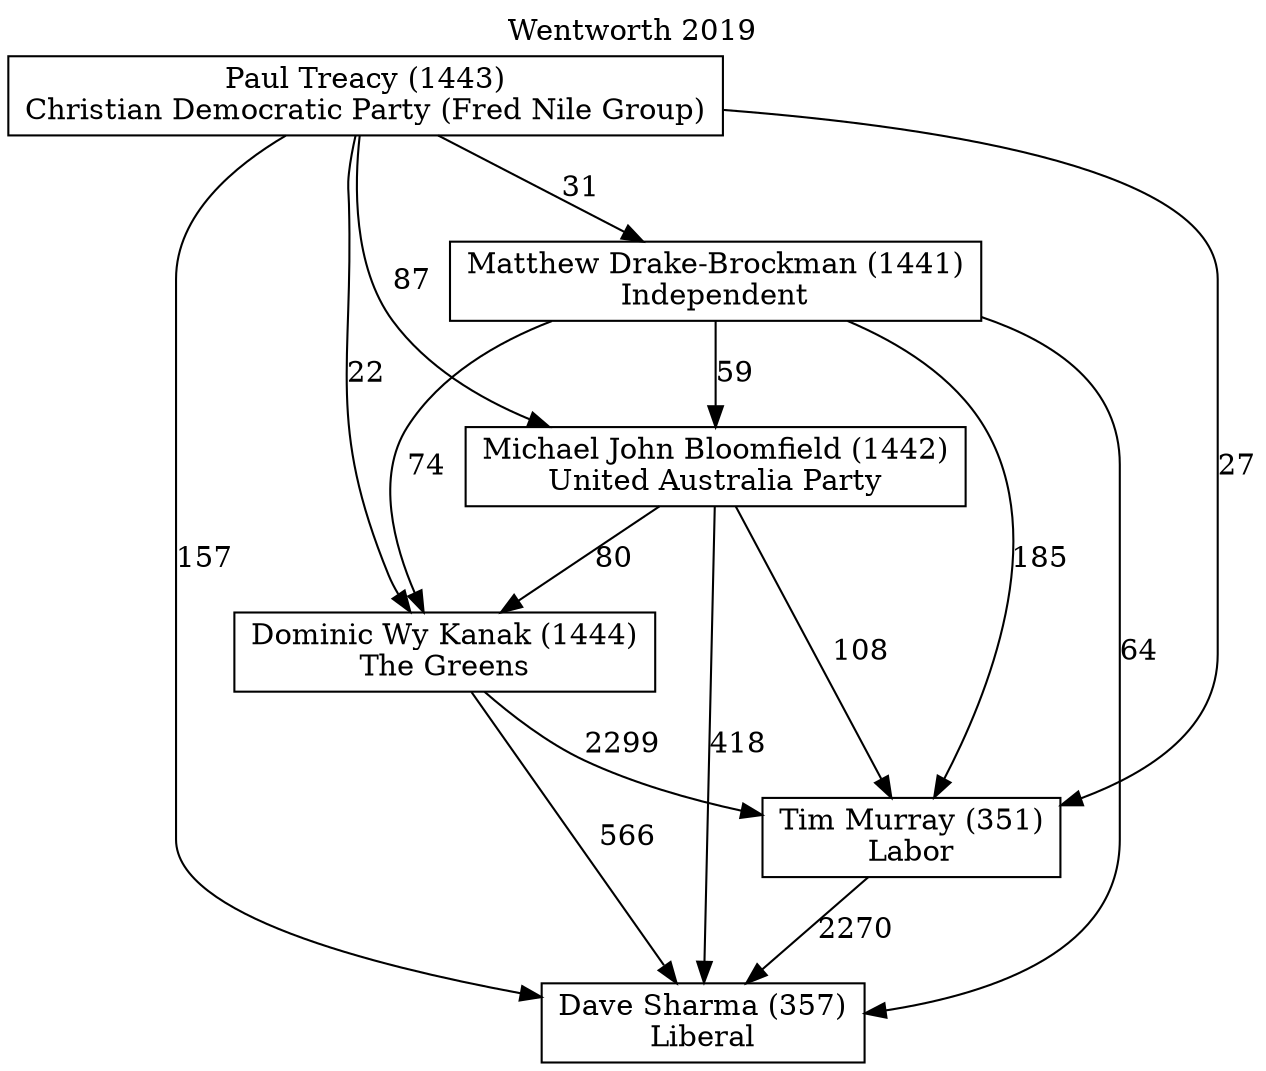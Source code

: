 // House preference flow
digraph "Dave Sharma (357)_Wentworth_2019" {
	graph [label="Wentworth 2019" labelloc=t mclimit=10]
	node [shape=box]
	"Dave Sharma (357)" [label="Dave Sharma (357)
Liberal"]
	"Tim Murray (351)" [label="Tim Murray (351)
Labor"]
	"Dominic Wy Kanak (1444)" [label="Dominic Wy Kanak (1444)
The Greens"]
	"Michael John Bloomfield (1442)" [label="Michael John Bloomfield (1442)
United Australia Party"]
	"Matthew Drake-Brockman (1441)" [label="Matthew Drake-Brockman (1441)
Independent"]
	"Paul Treacy (1443)" [label="Paul Treacy (1443)
Christian Democratic Party (Fred Nile Group)"]
	"Tim Murray (351)" -> "Dave Sharma (357)" [label=2270]
	"Dominic Wy Kanak (1444)" -> "Tim Murray (351)" [label=2299]
	"Michael John Bloomfield (1442)" -> "Dominic Wy Kanak (1444)" [label=80]
	"Matthew Drake-Brockman (1441)" -> "Michael John Bloomfield (1442)" [label=59]
	"Paul Treacy (1443)" -> "Matthew Drake-Brockman (1441)" [label=31]
	"Dominic Wy Kanak (1444)" -> "Dave Sharma (357)" [label=566]
	"Michael John Bloomfield (1442)" -> "Dave Sharma (357)" [label=418]
	"Matthew Drake-Brockman (1441)" -> "Dave Sharma (357)" [label=64]
	"Paul Treacy (1443)" -> "Dave Sharma (357)" [label=157]
	"Paul Treacy (1443)" -> "Michael John Bloomfield (1442)" [label=87]
	"Matthew Drake-Brockman (1441)" -> "Dominic Wy Kanak (1444)" [label=74]
	"Paul Treacy (1443)" -> "Dominic Wy Kanak (1444)" [label=22]
	"Michael John Bloomfield (1442)" -> "Tim Murray (351)" [label=108]
	"Matthew Drake-Brockman (1441)" -> "Tim Murray (351)" [label=185]
	"Paul Treacy (1443)" -> "Tim Murray (351)" [label=27]
}
